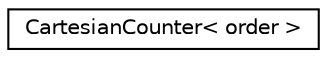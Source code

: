 digraph "Graphical Class Hierarchy"
{
 // LATEX_PDF_SIZE
  edge [fontname="Helvetica",fontsize="10",labelfontname="Helvetica",labelfontsize="10"];
  node [fontname="Helvetica",fontsize="10",shape=record];
  rankdir="LR";
  Node0 [label="CartesianCounter\< order \>",height=0.2,width=0.4,color="black", fillcolor="white", style="filled",URL="$classCartesianCounter.html",tooltip=" "];
}
